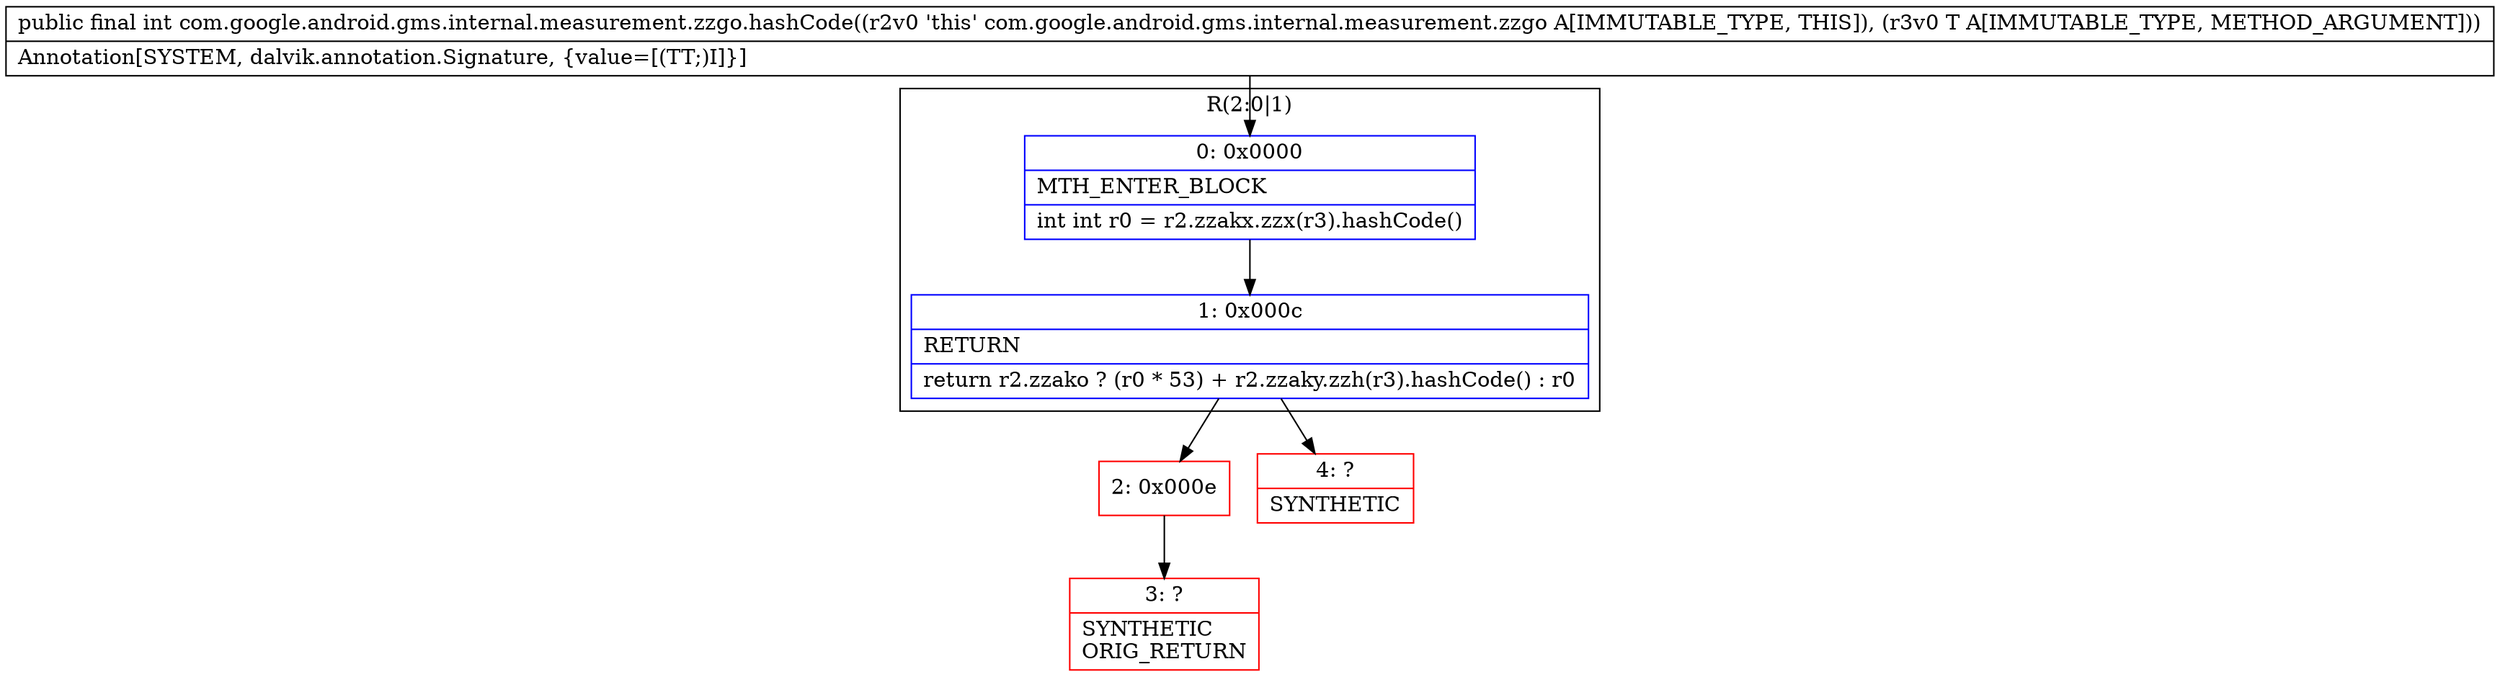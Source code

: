 digraph "CFG forcom.google.android.gms.internal.measurement.zzgo.hashCode(Ljava\/lang\/Object;)I" {
subgraph cluster_Region_1329225935 {
label = "R(2:0|1)";
node [shape=record,color=blue];
Node_0 [shape=record,label="{0\:\ 0x0000|MTH_ENTER_BLOCK\l|int int r0 = r2.zzakx.zzx(r3).hashCode()\l}"];
Node_1 [shape=record,label="{1\:\ 0x000c|RETURN\l|return r2.zzako ? (r0 * 53) + r2.zzaky.zzh(r3).hashCode() : r0\l}"];
}
Node_2 [shape=record,color=red,label="{2\:\ 0x000e}"];
Node_3 [shape=record,color=red,label="{3\:\ ?|SYNTHETIC\lORIG_RETURN\l}"];
Node_4 [shape=record,color=red,label="{4\:\ ?|SYNTHETIC\l}"];
MethodNode[shape=record,label="{public final int com.google.android.gms.internal.measurement.zzgo.hashCode((r2v0 'this' com.google.android.gms.internal.measurement.zzgo A[IMMUTABLE_TYPE, THIS]), (r3v0 T A[IMMUTABLE_TYPE, METHOD_ARGUMENT]))  | Annotation[SYSTEM, dalvik.annotation.Signature, \{value=[(TT;)I]\}]\l}"];
MethodNode -> Node_0;
Node_0 -> Node_1;
Node_1 -> Node_2;
Node_1 -> Node_4;
Node_2 -> Node_3;
}


